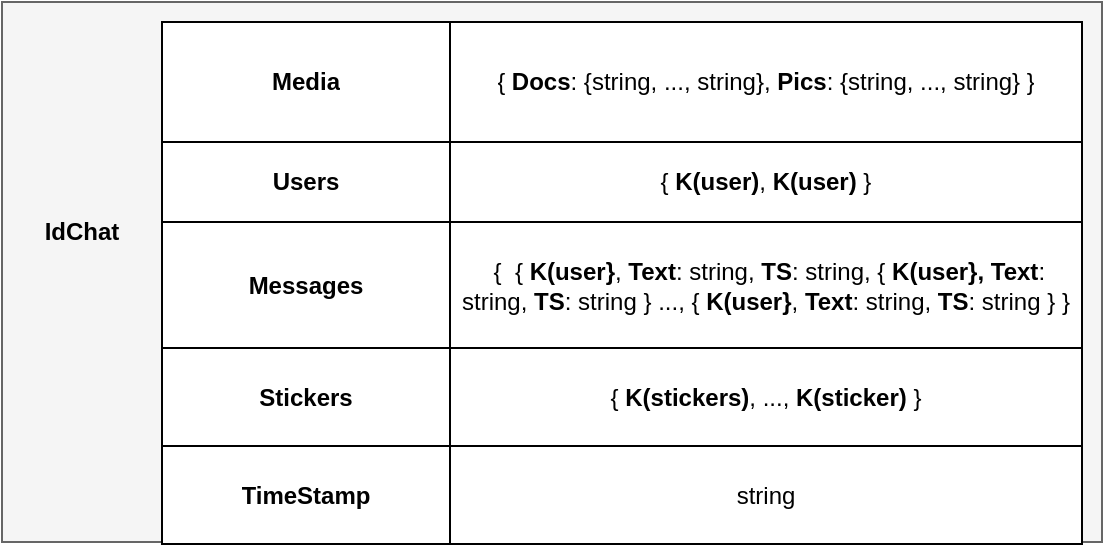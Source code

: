 <mxfile version="22.0.8" type="github">
  <diagram name="Page-1" id="q5r2QxPHXzRaAePuVasP">
    <mxGraphModel dx="954" dy="480" grid="1" gridSize="10" guides="1" tooltips="1" connect="1" arrows="1" fold="1" page="1" pageScale="1" pageWidth="1169" pageHeight="827" math="0" shadow="0">
      <root>
        <mxCell id="0" />
        <mxCell id="1" parent="0" />
        <mxCell id="Zy1xlU8rXmqQrPC29_Tx-1" value="" style="rounded=0;whiteSpace=wrap;html=1;fillColor=#f5f5f5;fontColor=#333333;strokeColor=#666666;" parent="1" vertex="1">
          <mxGeometry x="310" y="120" width="550" height="270" as="geometry" />
        </mxCell>
        <mxCell id="Zy1xlU8rXmqQrPC29_Tx-2" value="&lt;b&gt;IdChat&lt;/b&gt;" style="text;html=1;strokeColor=none;fillColor=none;align=center;verticalAlign=middle;whiteSpace=wrap;rounded=0;" parent="1" vertex="1">
          <mxGeometry x="320" y="219.5" width="60" height="30" as="geometry" />
        </mxCell>
        <mxCell id="Zy1xlU8rXmqQrPC29_Tx-3" value="" style="shape=table;startSize=0;container=1;collapsible=0;childLayout=tableLayout;" parent="1" vertex="1">
          <mxGeometry x="390" y="130" width="460" height="261" as="geometry" />
        </mxCell>
        <mxCell id="Zy1xlU8rXmqQrPC29_Tx-4" value="" style="shape=tableRow;horizontal=0;startSize=0;swimlaneHead=0;swimlaneBody=0;strokeColor=inherit;top=0;left=0;bottom=0;right=0;collapsible=0;dropTarget=0;fillColor=none;points=[[0,0.5],[1,0.5]];portConstraint=eastwest;" parent="Zy1xlU8rXmqQrPC29_Tx-3" vertex="1">
          <mxGeometry width="460" height="60" as="geometry" />
        </mxCell>
        <mxCell id="Zy1xlU8rXmqQrPC29_Tx-5" value="&lt;b&gt;Media&lt;/b&gt;" style="shape=partialRectangle;html=1;whiteSpace=wrap;connectable=0;strokeColor=inherit;overflow=hidden;fillColor=none;top=0;left=0;bottom=0;right=0;pointerEvents=1;" parent="Zy1xlU8rXmqQrPC29_Tx-4" vertex="1">
          <mxGeometry width="144" height="60" as="geometry">
            <mxRectangle width="144" height="60" as="alternateBounds" />
          </mxGeometry>
        </mxCell>
        <mxCell id="Zy1xlU8rXmqQrPC29_Tx-6" value="{ &lt;b&gt;Docs&lt;/b&gt;: {string, ..., string}, &lt;b&gt;Pics&lt;/b&gt;: {string, ..., string} }" style="shape=partialRectangle;html=1;whiteSpace=wrap;connectable=0;strokeColor=inherit;overflow=hidden;fillColor=none;top=0;left=0;bottom=0;right=0;pointerEvents=1;" parent="Zy1xlU8rXmqQrPC29_Tx-4" vertex="1">
          <mxGeometry x="144" width="316" height="60" as="geometry">
            <mxRectangle width="316" height="60" as="alternateBounds" />
          </mxGeometry>
        </mxCell>
        <mxCell id="Zy1xlU8rXmqQrPC29_Tx-7" value="" style="shape=tableRow;horizontal=0;startSize=0;swimlaneHead=0;swimlaneBody=0;strokeColor=inherit;top=0;left=0;bottom=0;right=0;collapsible=0;dropTarget=0;fillColor=none;points=[[0,0.5],[1,0.5]];portConstraint=eastwest;" parent="Zy1xlU8rXmqQrPC29_Tx-3" vertex="1">
          <mxGeometry y="60" width="460" height="40" as="geometry" />
        </mxCell>
        <mxCell id="Zy1xlU8rXmqQrPC29_Tx-8" value="&lt;b&gt;Users&lt;/b&gt;" style="shape=partialRectangle;html=1;whiteSpace=wrap;connectable=0;strokeColor=inherit;overflow=hidden;fillColor=none;top=0;left=0;bottom=0;right=0;pointerEvents=1;" parent="Zy1xlU8rXmqQrPC29_Tx-7" vertex="1">
          <mxGeometry width="144" height="40" as="geometry">
            <mxRectangle width="144" height="40" as="alternateBounds" />
          </mxGeometry>
        </mxCell>
        <mxCell id="Zy1xlU8rXmqQrPC29_Tx-9" value="{ &lt;b&gt;K(user)&lt;/b&gt;, &lt;b&gt;K(user)&lt;/b&gt; }" style="shape=partialRectangle;html=1;whiteSpace=wrap;connectable=0;strokeColor=inherit;overflow=hidden;fillColor=none;top=0;left=0;bottom=0;right=0;pointerEvents=1;" parent="Zy1xlU8rXmqQrPC29_Tx-7" vertex="1">
          <mxGeometry x="144" width="316" height="40" as="geometry">
            <mxRectangle width="316" height="40" as="alternateBounds" />
          </mxGeometry>
        </mxCell>
        <mxCell id="Zy1xlU8rXmqQrPC29_Tx-10" value="" style="shape=tableRow;horizontal=0;startSize=0;swimlaneHead=0;swimlaneBody=0;strokeColor=inherit;top=0;left=0;bottom=0;right=0;collapsible=0;dropTarget=0;fillColor=none;points=[[0,0.5],[1,0.5]];portConstraint=eastwest;" parent="Zy1xlU8rXmqQrPC29_Tx-3" vertex="1">
          <mxGeometry y="100" width="460" height="63" as="geometry" />
        </mxCell>
        <mxCell id="Zy1xlU8rXmqQrPC29_Tx-11" value="&lt;b&gt;Messages&lt;/b&gt;" style="shape=partialRectangle;html=1;whiteSpace=wrap;connectable=0;strokeColor=inherit;overflow=hidden;fillColor=none;top=0;left=0;bottom=0;right=0;pointerEvents=1;" parent="Zy1xlU8rXmqQrPC29_Tx-10" vertex="1">
          <mxGeometry width="144" height="63" as="geometry">
            <mxRectangle width="144" height="63" as="alternateBounds" />
          </mxGeometry>
        </mxCell>
        <mxCell id="Zy1xlU8rXmqQrPC29_Tx-12" value="&amp;nbsp;{&amp;nbsp; { &lt;b&gt;K(user}&lt;/b&gt;, &lt;b&gt;Text&lt;/b&gt;: string, &lt;b&gt;TS&lt;/b&gt;: string, { &lt;b&gt;K(user},&lt;/b&gt; &lt;b&gt;Text&lt;/b&gt;: string, &lt;b&gt;TS&lt;/b&gt;: string  } ..., {&amp;nbsp;&lt;b&gt;K(user}&lt;/b&gt;, &lt;b&gt;Text&lt;/b&gt;: string, &lt;b&gt;TS&lt;/b&gt;: string } }" style="shape=partialRectangle;html=1;whiteSpace=wrap;connectable=0;strokeColor=inherit;overflow=hidden;fillColor=none;top=0;left=0;bottom=0;right=0;pointerEvents=1;" parent="Zy1xlU8rXmqQrPC29_Tx-10" vertex="1">
          <mxGeometry x="144" width="316" height="63" as="geometry">
            <mxRectangle width="316" height="63" as="alternateBounds" />
          </mxGeometry>
        </mxCell>
        <mxCell id="Zy1xlU8rXmqQrPC29_Tx-13" value="" style="shape=tableRow;horizontal=0;startSize=0;swimlaneHead=0;swimlaneBody=0;strokeColor=inherit;top=0;left=0;bottom=0;right=0;collapsible=0;dropTarget=0;fillColor=none;points=[[0,0.5],[1,0.5]];portConstraint=eastwest;" parent="Zy1xlU8rXmqQrPC29_Tx-3" vertex="1">
          <mxGeometry y="163" width="460" height="49" as="geometry" />
        </mxCell>
        <mxCell id="Zy1xlU8rXmqQrPC29_Tx-14" value="&lt;b&gt;Stickers&lt;/b&gt;" style="shape=partialRectangle;html=1;whiteSpace=wrap;connectable=0;strokeColor=inherit;overflow=hidden;fillColor=none;top=0;left=0;bottom=0;right=0;pointerEvents=1;" parent="Zy1xlU8rXmqQrPC29_Tx-13" vertex="1">
          <mxGeometry width="144" height="49" as="geometry">
            <mxRectangle width="144" height="49" as="alternateBounds" />
          </mxGeometry>
        </mxCell>
        <mxCell id="Zy1xlU8rXmqQrPC29_Tx-15" value="{ &lt;b&gt;K(stickers)&lt;/b&gt;, ..., &lt;b&gt;K(sticker)&lt;/b&gt; }" style="shape=partialRectangle;html=1;whiteSpace=wrap;connectable=0;strokeColor=inherit;overflow=hidden;fillColor=none;top=0;left=0;bottom=0;right=0;pointerEvents=1;" parent="Zy1xlU8rXmqQrPC29_Tx-13" vertex="1">
          <mxGeometry x="144" width="316" height="49" as="geometry">
            <mxRectangle width="316" height="49" as="alternateBounds" />
          </mxGeometry>
        </mxCell>
        <mxCell id="qy8EYOYq2oSKKB3LIB59-1" value="" style="shape=tableRow;horizontal=0;startSize=0;swimlaneHead=0;swimlaneBody=0;strokeColor=inherit;top=0;left=0;bottom=0;right=0;collapsible=0;dropTarget=0;fillColor=none;points=[[0,0.5],[1,0.5]];portConstraint=eastwest;" vertex="1" parent="Zy1xlU8rXmqQrPC29_Tx-3">
          <mxGeometry y="212" width="460" height="49" as="geometry" />
        </mxCell>
        <mxCell id="qy8EYOYq2oSKKB3LIB59-2" value="&lt;b&gt;TimeStamp&lt;/b&gt;" style="shape=partialRectangle;html=1;whiteSpace=wrap;connectable=0;strokeColor=inherit;overflow=hidden;fillColor=none;top=0;left=0;bottom=0;right=0;pointerEvents=1;" vertex="1" parent="qy8EYOYq2oSKKB3LIB59-1">
          <mxGeometry width="144" height="49" as="geometry">
            <mxRectangle width="144" height="49" as="alternateBounds" />
          </mxGeometry>
        </mxCell>
        <mxCell id="qy8EYOYq2oSKKB3LIB59-3" value="string" style="shape=partialRectangle;html=1;whiteSpace=wrap;connectable=0;strokeColor=inherit;overflow=hidden;fillColor=none;top=0;left=0;bottom=0;right=0;pointerEvents=1;" vertex="1" parent="qy8EYOYq2oSKKB3LIB59-1">
          <mxGeometry x="144" width="316" height="49" as="geometry">
            <mxRectangle width="316" height="49" as="alternateBounds" />
          </mxGeometry>
        </mxCell>
      </root>
    </mxGraphModel>
  </diagram>
</mxfile>
